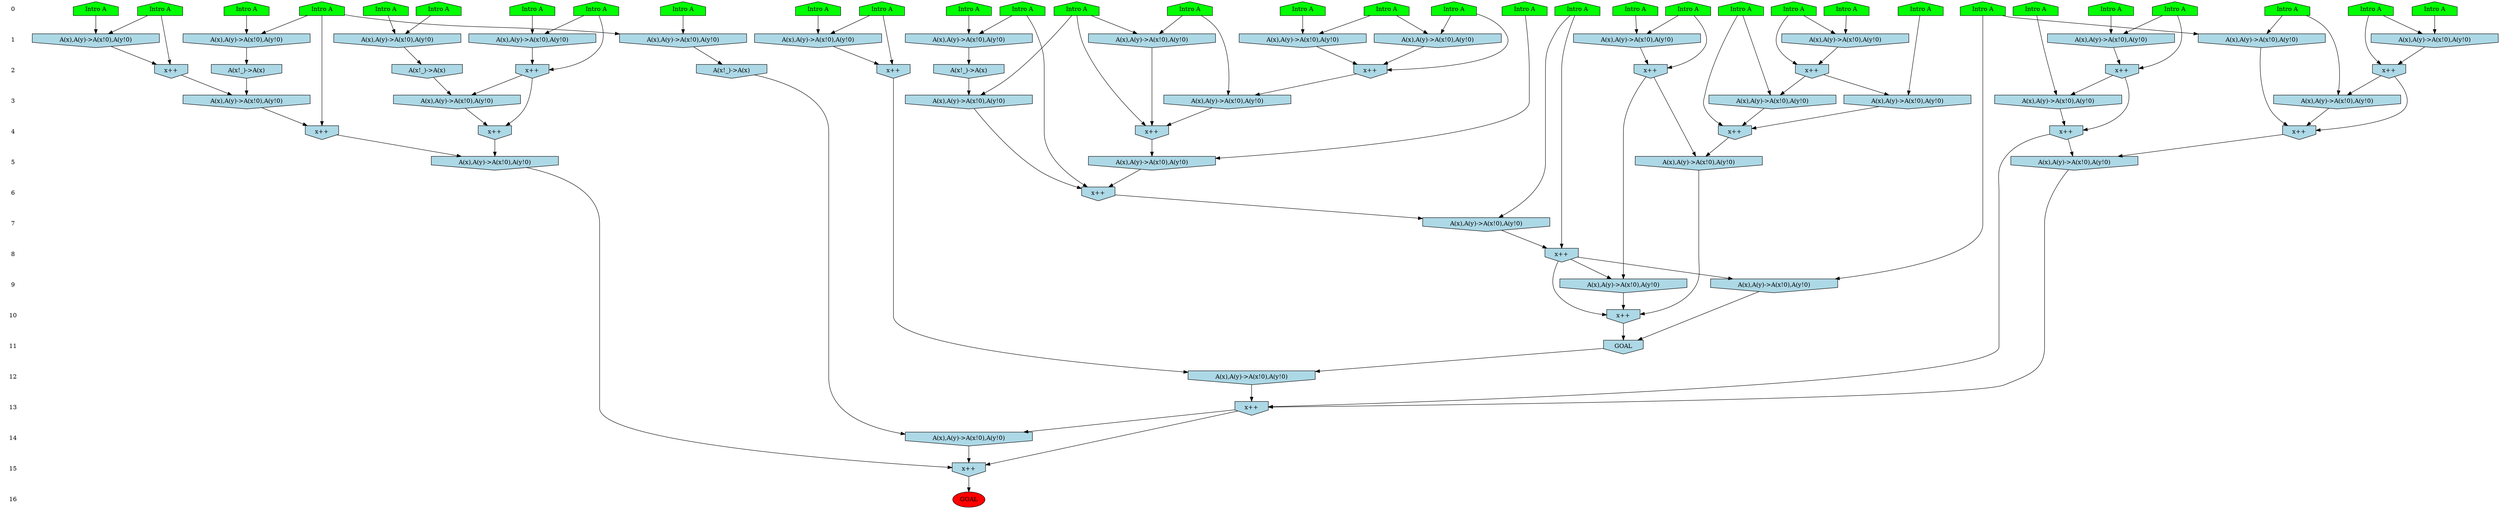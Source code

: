 /* Compression of 1 causal flows obtained in average at 2.840627E+00 t.u */
/* Compressed causal flows were: [900] */
digraph G{
 ranksep=.5 ; 
{ rank = same ; "0" [shape=plaintext] ; node_1 [label ="Intro A", shape=house, style=filled, fillcolor=green] ;
node_2 [label ="Intro A", shape=house, style=filled, fillcolor=green] ;
node_3 [label ="Intro A", shape=house, style=filled, fillcolor=green] ;
node_4 [label ="Intro A", shape=house, style=filled, fillcolor=green] ;
node_5 [label ="Intro A", shape=house, style=filled, fillcolor=green] ;
node_6 [label ="Intro A", shape=house, style=filled, fillcolor=green] ;
node_7 [label ="Intro A", shape=house, style=filled, fillcolor=green] ;
node_8 [label ="Intro A", shape=house, style=filled, fillcolor=green] ;
node_9 [label ="Intro A", shape=house, style=filled, fillcolor=green] ;
node_10 [label ="Intro A", shape=house, style=filled, fillcolor=green] ;
node_11 [label ="Intro A", shape=house, style=filled, fillcolor=green] ;
node_12 [label ="Intro A", shape=house, style=filled, fillcolor=green] ;
node_13 [label ="Intro A", shape=house, style=filled, fillcolor=green] ;
node_14 [label ="Intro A", shape=house, style=filled, fillcolor=green] ;
node_15 [label ="Intro A", shape=house, style=filled, fillcolor=green] ;
node_16 [label ="Intro A", shape=house, style=filled, fillcolor=green] ;
node_17 [label ="Intro A", shape=house, style=filled, fillcolor=green] ;
node_18 [label ="Intro A", shape=house, style=filled, fillcolor=green] ;
node_19 [label ="Intro A", shape=house, style=filled, fillcolor=green] ;
node_20 [label ="Intro A", shape=house, style=filled, fillcolor=green] ;
node_21 [label ="Intro A", shape=house, style=filled, fillcolor=green] ;
node_22 [label ="Intro A", shape=house, style=filled, fillcolor=green] ;
node_23 [label ="Intro A", shape=house, style=filled, fillcolor=green] ;
node_24 [label ="Intro A", shape=house, style=filled, fillcolor=green] ;
node_25 [label ="Intro A", shape=house, style=filled, fillcolor=green] ;
node_26 [label ="Intro A", shape=house, style=filled, fillcolor=green] ;
node_27 [label ="Intro A", shape=house, style=filled, fillcolor=green] ;
node_28 [label ="Intro A", shape=house, style=filled, fillcolor=green] ;
node_29 [label ="Intro A", shape=house, style=filled, fillcolor=green] ;
node_30 [label ="Intro A", shape=house, style=filled, fillcolor=green] ;
node_31 [label ="Intro A", shape=house, style=filled, fillcolor=green] ;
node_32 [label ="Intro A", shape=house, style=filled, fillcolor=green] ;
node_33 [label ="Intro A", shape=house, style=filled, fillcolor=green] ;
}
{ rank = same ; "1" [shape=plaintext] ; node_34 [label="A(x),A(y)->A(x!0),A(y!0)", shape=invhouse, style=filled, fillcolor = lightblue] ;
node_35 [label="A(x),A(y)->A(x!0),A(y!0)", shape=invhouse, style=filled, fillcolor = lightblue] ;
node_36 [label="A(x),A(y)->A(x!0),A(y!0)", shape=invhouse, style=filled, fillcolor = lightblue] ;
node_37 [label="A(x),A(y)->A(x!0),A(y!0)", shape=invhouse, style=filled, fillcolor = lightblue] ;
node_38 [label="A(x),A(y)->A(x!0),A(y!0)", shape=invhouse, style=filled, fillcolor = lightblue] ;
node_39 [label="A(x),A(y)->A(x!0),A(y!0)", shape=invhouse, style=filled, fillcolor = lightblue] ;
node_41 [label="A(x),A(y)->A(x!0),A(y!0)", shape=invhouse, style=filled, fillcolor = lightblue] ;
node_42 [label="A(x),A(y)->A(x!0),A(y!0)", shape=invhouse, style=filled, fillcolor = lightblue] ;
node_43 [label="A(x),A(y)->A(x!0),A(y!0)", shape=invhouse, style=filled, fillcolor = lightblue] ;
node_44 [label="A(x),A(y)->A(x!0),A(y!0)", shape=invhouse, style=filled, fillcolor = lightblue] ;
node_45 [label="A(x),A(y)->A(x!0),A(y!0)", shape=invhouse, style=filled, fillcolor = lightblue] ;
node_47 [label="A(x),A(y)->A(x!0),A(y!0)", shape=invhouse, style=filled, fillcolor = lightblue] ;
node_55 [label="A(x),A(y)->A(x!0),A(y!0)", shape=invhouse, style=filled, fillcolor = lightblue] ;
node_61 [label="A(x),A(y)->A(x!0),A(y!0)", shape=invhouse, style=filled, fillcolor = lightblue] ;
node_62 [label="A(x),A(y)->A(x!0),A(y!0)", shape=invhouse, style=filled, fillcolor = lightblue] ;
}
{ rank = same ; "2" [shape=plaintext] ; node_40 [label="A(x!_)->A(x)", shape=invhouse, style=filled, fillcolor = lightblue] ;
node_46 [label="A(x!_)->A(x)", shape=invhouse, style=filled, fillcolor = lightblue] ;
node_48 [label="x++", shape=invhouse, style=filled, fillcolor = lightblue] ;
node_49 [label="x++", shape=invhouse, style=filled, fillcolor = lightblue] ;
node_51 [label="x++", shape=invhouse, style=filled, fillcolor = lightblue] ;
node_52 [label="A(x!_)->A(x)", shape=invhouse, style=filled, fillcolor = lightblue] ;
node_54 [label="x++", shape=invhouse, style=filled, fillcolor = lightblue] ;
node_56 [label="x++", shape=invhouse, style=filled, fillcolor = lightblue] ;
node_63 [label="x++", shape=invhouse, style=filled, fillcolor = lightblue] ;
node_65 [label="x++", shape=invhouse, style=filled, fillcolor = lightblue] ;
node_66 [label="x++", shape=invhouse, style=filled, fillcolor = lightblue] ;
node_87 [label="A(x!_)->A(x)", shape=invhouse, style=filled, fillcolor = lightblue] ;
}
{ rank = same ; "3" [shape=plaintext] ; node_50 [label="A(x),A(y)->A(x!0),A(y!0)", shape=invhouse, style=filled, fillcolor = lightblue] ;
node_57 [label="A(x),A(y)->A(x!0),A(y!0)", shape=invhouse, style=filled, fillcolor = lightblue] ;
node_58 [label="A(x),A(y)->A(x!0),A(y!0)", shape=invhouse, style=filled, fillcolor = lightblue] ;
node_60 [label="A(x),A(y)->A(x!0),A(y!0)", shape=invhouse, style=filled, fillcolor = lightblue] ;
node_64 [label="A(x),A(y)->A(x!0),A(y!0)", shape=invhouse, style=filled, fillcolor = lightblue] ;
node_69 [label="A(x),A(y)->A(x!0),A(y!0)", shape=invhouse, style=filled, fillcolor = lightblue] ;
node_72 [label="A(x),A(y)->A(x!0),A(y!0)", shape=invhouse, style=filled, fillcolor = lightblue] ;
node_80 [label="A(x),A(y)->A(x!0),A(y!0)", shape=invhouse, style=filled, fillcolor = lightblue] ;
}
{ rank = same ; "4" [shape=plaintext] ; node_53 [label="x++", shape=invhouse, style=filled, fillcolor = lightblue] ;
node_67 [label="x++", shape=invhouse, style=filled, fillcolor = lightblue] ;
node_68 [label="x++", shape=invhouse, style=filled, fillcolor = lightblue] ;
node_74 [label="x++", shape=invhouse, style=filled, fillcolor = lightblue] ;
node_79 [label="x++", shape=invhouse, style=filled, fillcolor = lightblue] ;
node_81 [label="x++", shape=invhouse, style=filled, fillcolor = lightblue] ;
}
{ rank = same ; "5" [shape=plaintext] ; node_59 [label="A(x),A(y)->A(x!0),A(y!0)", shape=invhouse, style=filled, fillcolor = lightblue] ;
node_76 [label="A(x),A(y)->A(x!0),A(y!0)", shape=invhouse, style=filled, fillcolor = lightblue] ;
node_82 [label="A(x),A(y)->A(x!0),A(y!0)", shape=invhouse, style=filled, fillcolor = lightblue] ;
node_84 [label="A(x),A(y)->A(x!0),A(y!0)", shape=invhouse, style=filled, fillcolor = lightblue] ;
}
{ rank = same ; "6" [shape=plaintext] ; node_70 [label="x++", shape=invhouse, style=filled, fillcolor = lightblue] ;
}
{ rank = same ; "7" [shape=plaintext] ; node_71 [label="A(x),A(y)->A(x!0),A(y!0)", shape=invhouse, style=filled, fillcolor = lightblue] ;
}
{ rank = same ; "8" [shape=plaintext] ; node_73 [label="x++", shape=invhouse, style=filled, fillcolor = lightblue] ;
}
{ rank = same ; "9" [shape=plaintext] ; node_75 [label="A(x),A(y)->A(x!0),A(y!0)", shape=invhouse, style=filled, fillcolor = lightblue] ;
node_77 [label="A(x),A(y)->A(x!0),A(y!0)", shape=invhouse, style=filled, fillcolor = lightblue] ;
}
{ rank = same ; "10" [shape=plaintext] ; node_78 [label="x++", shape=invhouse, style=filled, fillcolor = lightblue] ;
}
{ rank = same ; "11" [shape=plaintext] ; node_83 [label="GOAL", shape=invhouse, style=filled, fillcolor = lightblue] ;
}
{ rank = same ; "12" [shape=plaintext] ; node_85 [label="A(x),A(y)->A(x!0),A(y!0)", shape=invhouse, style=filled, fillcolor = lightblue] ;
}
{ rank = same ; "13" [shape=plaintext] ; node_86 [label="x++", shape=invhouse, style=filled, fillcolor = lightblue] ;
}
{ rank = same ; "14" [shape=plaintext] ; node_88 [label="A(x),A(y)->A(x!0),A(y!0)", shape=invhouse, style=filled, fillcolor = lightblue] ;
}
{ rank = same ; "15" [shape=plaintext] ; node_89 [label="x++", shape=invhouse, style=filled, fillcolor = lightblue] ;
}
{ rank = same ; "16" [shape=plaintext] ; node_90 [label ="GOAL", style=filled, fillcolor=red] ;
}
"0" -> "1" [style="invis"]; 
"1" -> "2" [style="invis"]; 
"2" -> "3" [style="invis"]; 
"3" -> "4" [style="invis"]; 
"4" -> "5" [style="invis"]; 
"5" -> "6" [style="invis"]; 
"6" -> "7" [style="invis"]; 
"7" -> "8" [style="invis"]; 
"8" -> "9" [style="invis"]; 
"9" -> "10" [style="invis"]; 
"10" -> "11" [style="invis"]; 
"11" -> "12" [style="invis"]; 
"12" -> "13" [style="invis"]; 
"13" -> "14" [style="invis"]; 
"14" -> "15" [style="invis"]; 
"15" -> "16" [style="invis"]; 
node_30 -> node_34
node_32 -> node_34
node_5 -> node_35
node_23 -> node_35
node_21 -> node_36
node_28 -> node_36
node_7 -> node_37
node_22 -> node_37
node_13 -> node_38
node_27 -> node_38
node_26 -> node_39
node_33 -> node_39
node_37 -> node_40
node_11 -> node_41
node_31 -> node_41
node_10 -> node_42
node_18 -> node_42
node_14 -> node_43
node_29 -> node_43
node_4 -> node_44
node_25 -> node_44
node_2 -> node_45
node_4 -> node_45
node_34 -> node_46
node_1 -> node_47
node_5 -> node_47
node_27 -> node_48
node_38 -> node_48
node_1 -> node_49
node_35 -> node_49
node_47 -> node_49
node_28 -> node_50
node_49 -> node_50
node_33 -> node_51
node_39 -> node_51
node_45 -> node_52
node_21 -> node_53
node_36 -> node_53
node_50 -> node_53
node_31 -> node_54
node_41 -> node_54
node_16 -> node_55
node_19 -> node_55
node_19 -> node_56
node_55 -> node_56
node_21 -> node_57
node_46 -> node_57
node_8 -> node_58
node_54 -> node_58
node_12 -> node_59
node_53 -> node_59
node_17 -> node_60
node_56 -> node_60
node_8 -> node_61
node_24 -> node_61
node_6 -> node_62
node_9 -> node_62
node_6 -> node_63
node_62 -> node_63
node_52 -> node_64
node_63 -> node_64
node_10 -> node_65
node_42 -> node_65
node_14 -> node_66
node_43 -> node_66
node_4 -> node_67
node_64 -> node_67
node_54 -> node_68
node_58 -> node_68
node_61 -> node_68
node_20 -> node_69
node_56 -> node_69
node_32 -> node_70
node_57 -> node_70
node_59 -> node_70
node_15 -> node_71
node_70 -> node_71
node_3 -> node_72
node_66 -> node_72
node_15 -> node_73
node_71 -> node_73
node_20 -> node_74
node_60 -> node_74
node_69 -> node_74
node_51 -> node_75
node_73 -> node_75
node_51 -> node_76
node_74 -> node_76
node_24 -> node_77
node_73 -> node_77
node_73 -> node_78
node_75 -> node_78
node_76 -> node_78
node_66 -> node_79
node_72 -> node_79
node_40 -> node_80
node_65 -> node_80
node_65 -> node_81
node_80 -> node_81
node_67 -> node_82
node_81 -> node_82
node_77 -> node_83
node_78 -> node_83
node_68 -> node_84
node_79 -> node_84
node_48 -> node_85
node_83 -> node_85
node_79 -> node_86
node_84 -> node_86
node_85 -> node_86
node_44 -> node_87
node_86 -> node_88
node_87 -> node_88
node_82 -> node_89
node_86 -> node_89
node_88 -> node_89
node_89 -> node_90
}
/*
 Dot generation time: 0.000290
*/